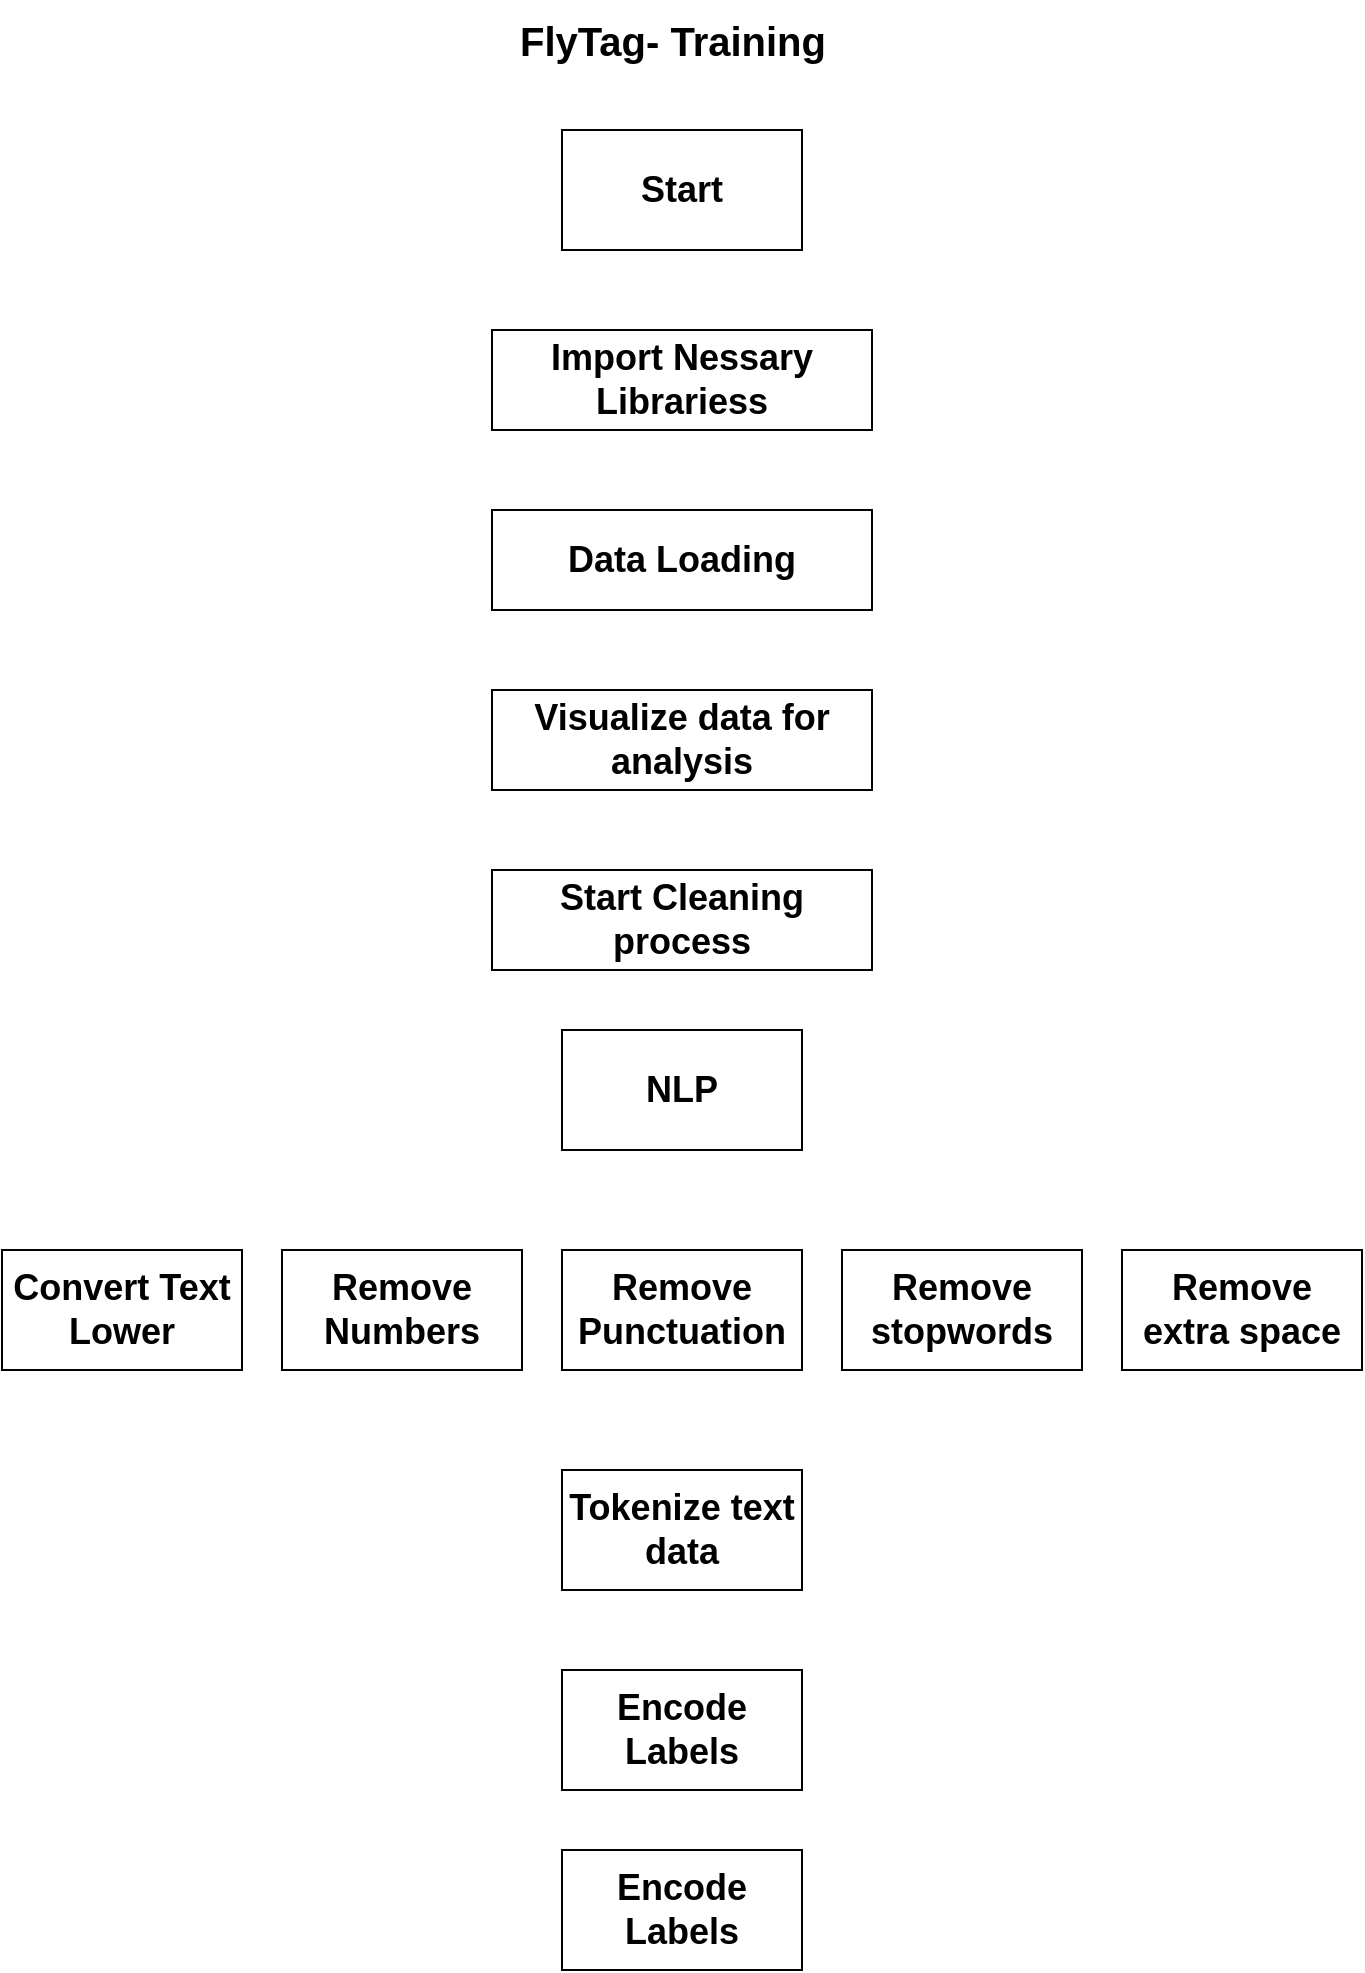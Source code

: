 <mxfile version="24.0.1" type="github">
  <diagram name="Page-1" id="HwCjkdiK803by2Le8Yzv">
    <mxGraphModel dx="1590" dy="877" grid="1" gridSize="10" guides="1" tooltips="1" connect="1" arrows="1" fold="1" page="1" pageScale="1" pageWidth="827" pageHeight="1169" math="0" shadow="0">
      <root>
        <mxCell id="0" />
        <mxCell id="1" parent="0" />
        <mxCell id="hW9iTZXuqDiQQgdtoIhk-1" value="&lt;b&gt;&lt;font style=&quot;font-size: 18px;&quot;&gt;Start&lt;/font&gt;&lt;/b&gt;" style="rounded=0;whiteSpace=wrap;html=1;" vertex="1" parent="1">
          <mxGeometry x="340" y="90" width="120" height="60" as="geometry" />
        </mxCell>
        <mxCell id="hW9iTZXuqDiQQgdtoIhk-2" value="&lt;span style=&quot;font-size: 18px;&quot;&gt;&lt;b&gt;NLP&lt;/b&gt;&lt;/span&gt;" style="rounded=0;whiteSpace=wrap;html=1;" vertex="1" parent="1">
          <mxGeometry x="340" y="540" width="120" height="60" as="geometry" />
        </mxCell>
        <mxCell id="hW9iTZXuqDiQQgdtoIhk-3" value="&lt;font style=&quot;font-size: 20px;&quot;&gt;&lt;b&gt;FlyTag- Training&lt;/b&gt;&lt;/font&gt;" style="text;html=1;align=center;verticalAlign=middle;resizable=0;points=[];autosize=1;strokeColor=none;fillColor=none;" vertex="1" parent="1">
          <mxGeometry x="305" y="25" width="180" height="40" as="geometry" />
        </mxCell>
        <mxCell id="hW9iTZXuqDiQQgdtoIhk-4" value="&lt;span style=&quot;font-size: 18px;&quot;&gt;&lt;b&gt;Import Nessary Librariess&lt;/b&gt;&lt;/span&gt;" style="rounded=0;whiteSpace=wrap;html=1;" vertex="1" parent="1">
          <mxGeometry x="305" y="190" width="190" height="50" as="geometry" />
        </mxCell>
        <mxCell id="hW9iTZXuqDiQQgdtoIhk-6" value="&lt;span style=&quot;font-size: 18px;&quot;&gt;&lt;b&gt;Data Loading&lt;/b&gt;&lt;/span&gt;" style="rounded=0;whiteSpace=wrap;html=1;" vertex="1" parent="1">
          <mxGeometry x="305" y="280" width="190" height="50" as="geometry" />
        </mxCell>
        <mxCell id="hW9iTZXuqDiQQgdtoIhk-7" value="&lt;span style=&quot;font-size: 18px;&quot;&gt;&lt;b&gt;Visualize data for analysis&lt;/b&gt;&lt;/span&gt;" style="rounded=0;whiteSpace=wrap;html=1;" vertex="1" parent="1">
          <mxGeometry x="305" y="370" width="190" height="50" as="geometry" />
        </mxCell>
        <mxCell id="hW9iTZXuqDiQQgdtoIhk-8" value="&lt;span style=&quot;font-size: 18px;&quot;&gt;&lt;b&gt;Start Cleaning process&lt;/b&gt;&lt;/span&gt;" style="rounded=0;whiteSpace=wrap;html=1;" vertex="1" parent="1">
          <mxGeometry x="305" y="460" width="190" height="50" as="geometry" />
        </mxCell>
        <mxCell id="hW9iTZXuqDiQQgdtoIhk-10" value="&lt;span style=&quot;font-size: 18px;&quot;&gt;&lt;b&gt;Convert Text Lower&lt;/b&gt;&lt;/span&gt;" style="rounded=0;whiteSpace=wrap;html=1;" vertex="1" parent="1">
          <mxGeometry x="60" y="650" width="120" height="60" as="geometry" />
        </mxCell>
        <mxCell id="hW9iTZXuqDiQQgdtoIhk-11" value="&lt;span style=&quot;font-size: 18px;&quot;&gt;&lt;b&gt;Remove Numbers&lt;/b&gt;&lt;/span&gt;" style="rounded=0;whiteSpace=wrap;html=1;" vertex="1" parent="1">
          <mxGeometry x="200" y="650" width="120" height="60" as="geometry" />
        </mxCell>
        <mxCell id="hW9iTZXuqDiQQgdtoIhk-12" value="&lt;span style=&quot;font-size: 18px;&quot;&gt;&lt;b&gt;Remove Punctuation&lt;/b&gt;&lt;/span&gt;" style="rounded=0;whiteSpace=wrap;html=1;" vertex="1" parent="1">
          <mxGeometry x="340" y="650" width="120" height="60" as="geometry" />
        </mxCell>
        <mxCell id="hW9iTZXuqDiQQgdtoIhk-13" value="&lt;span style=&quot;font-size: 18px;&quot;&gt;&lt;b&gt;Remove stopwords&lt;/b&gt;&lt;/span&gt;" style="rounded=0;whiteSpace=wrap;html=1;" vertex="1" parent="1">
          <mxGeometry x="480" y="650" width="120" height="60" as="geometry" />
        </mxCell>
        <mxCell id="hW9iTZXuqDiQQgdtoIhk-14" value="&lt;span style=&quot;font-size: 18px;&quot;&gt;&lt;b&gt;Remove extra space&lt;/b&gt;&lt;/span&gt;" style="rounded=0;whiteSpace=wrap;html=1;" vertex="1" parent="1">
          <mxGeometry x="620" y="650" width="120" height="60" as="geometry" />
        </mxCell>
        <mxCell id="hW9iTZXuqDiQQgdtoIhk-15" value="&lt;span style=&quot;font-size: 18px;&quot;&gt;&lt;b&gt;Tokenize text data&lt;/b&gt;&lt;/span&gt;" style="rounded=0;whiteSpace=wrap;html=1;" vertex="1" parent="1">
          <mxGeometry x="340" y="760" width="120" height="60" as="geometry" />
        </mxCell>
        <mxCell id="hW9iTZXuqDiQQgdtoIhk-18" value="&lt;span style=&quot;font-size: 18px;&quot;&gt;&lt;b&gt;Encode Labels&lt;/b&gt;&lt;/span&gt;" style="rounded=0;whiteSpace=wrap;html=1;" vertex="1" parent="1">
          <mxGeometry x="340" y="860" width="120" height="60" as="geometry" />
        </mxCell>
        <mxCell id="hW9iTZXuqDiQQgdtoIhk-19" value="&lt;span style=&quot;font-size: 18px;&quot;&gt;&lt;b&gt;Encode Labels&lt;/b&gt;&lt;/span&gt;" style="rounded=0;whiteSpace=wrap;html=1;" vertex="1" parent="1">
          <mxGeometry x="340" y="950" width="120" height="60" as="geometry" />
        </mxCell>
      </root>
    </mxGraphModel>
  </diagram>
</mxfile>
